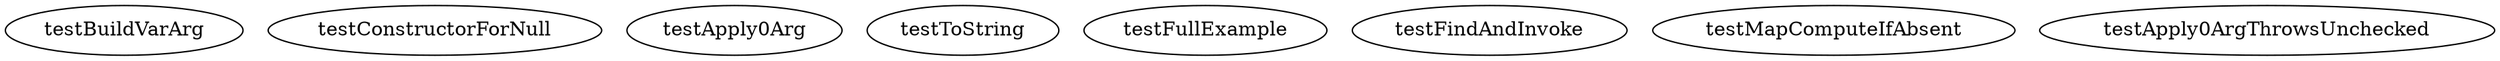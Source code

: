digraph G {
testBuildVarArg;
testConstructorForNull;
testApply0Arg;
testToString;
testFullExample;
testFindAndInvoke;
testMapComputeIfAbsent;
testApply0ArgThrowsUnchecked;
}